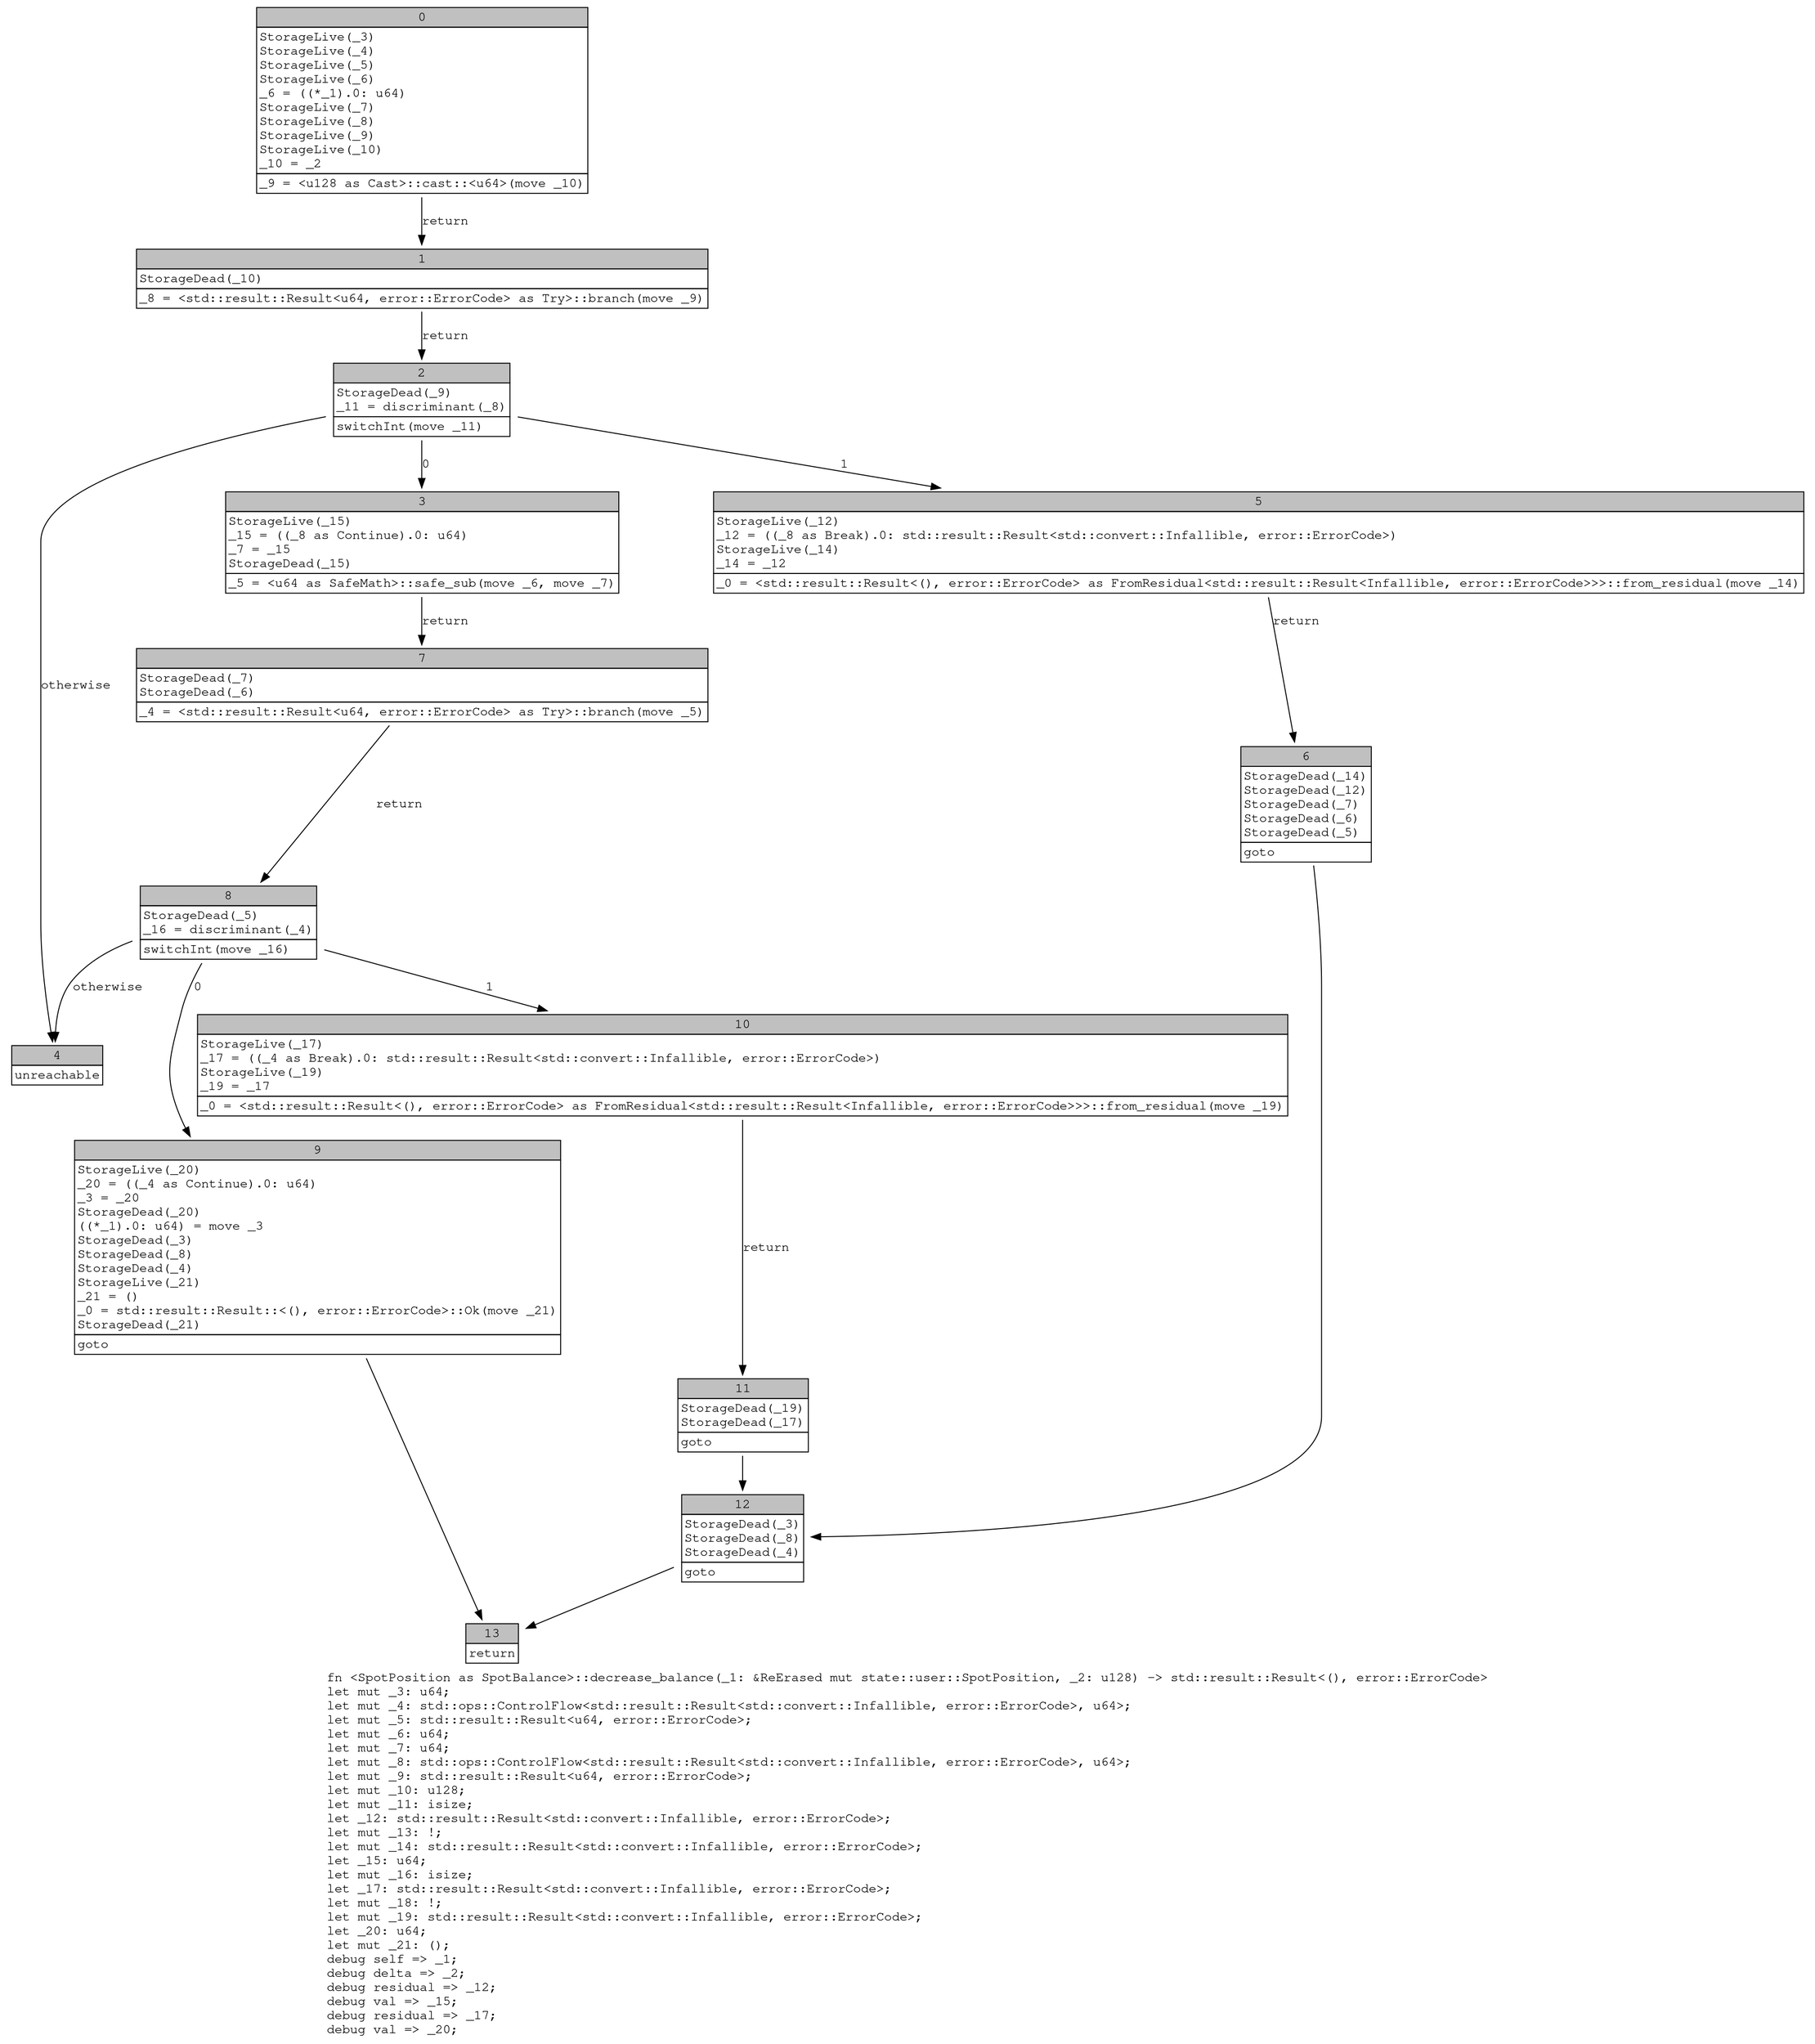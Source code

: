 digraph Mir_0_4335 {
    graph [fontname="Courier, monospace"];
    node [fontname="Courier, monospace"];
    edge [fontname="Courier, monospace"];
    label=<fn &lt;SpotPosition as SpotBalance&gt;::decrease_balance(_1: &amp;ReErased mut state::user::SpotPosition, _2: u128) -&gt; std::result::Result&lt;(), error::ErrorCode&gt;<br align="left"/>let mut _3: u64;<br align="left"/>let mut _4: std::ops::ControlFlow&lt;std::result::Result&lt;std::convert::Infallible, error::ErrorCode&gt;, u64&gt;;<br align="left"/>let mut _5: std::result::Result&lt;u64, error::ErrorCode&gt;;<br align="left"/>let mut _6: u64;<br align="left"/>let mut _7: u64;<br align="left"/>let mut _8: std::ops::ControlFlow&lt;std::result::Result&lt;std::convert::Infallible, error::ErrorCode&gt;, u64&gt;;<br align="left"/>let mut _9: std::result::Result&lt;u64, error::ErrorCode&gt;;<br align="left"/>let mut _10: u128;<br align="left"/>let mut _11: isize;<br align="left"/>let _12: std::result::Result&lt;std::convert::Infallible, error::ErrorCode&gt;;<br align="left"/>let mut _13: !;<br align="left"/>let mut _14: std::result::Result&lt;std::convert::Infallible, error::ErrorCode&gt;;<br align="left"/>let _15: u64;<br align="left"/>let mut _16: isize;<br align="left"/>let _17: std::result::Result&lt;std::convert::Infallible, error::ErrorCode&gt;;<br align="left"/>let mut _18: !;<br align="left"/>let mut _19: std::result::Result&lt;std::convert::Infallible, error::ErrorCode&gt;;<br align="left"/>let _20: u64;<br align="left"/>let mut _21: ();<br align="left"/>debug self =&gt; _1;<br align="left"/>debug delta =&gt; _2;<br align="left"/>debug residual =&gt; _12;<br align="left"/>debug val =&gt; _15;<br align="left"/>debug residual =&gt; _17;<br align="left"/>debug val =&gt; _20;<br align="left"/>>;
    bb0__0_4335 [shape="none", label=<<table border="0" cellborder="1" cellspacing="0"><tr><td bgcolor="gray" align="center" colspan="1">0</td></tr><tr><td align="left" balign="left">StorageLive(_3)<br/>StorageLive(_4)<br/>StorageLive(_5)<br/>StorageLive(_6)<br/>_6 = ((*_1).0: u64)<br/>StorageLive(_7)<br/>StorageLive(_8)<br/>StorageLive(_9)<br/>StorageLive(_10)<br/>_10 = _2<br/></td></tr><tr><td align="left">_9 = &lt;u128 as Cast&gt;::cast::&lt;u64&gt;(move _10)</td></tr></table>>];
    bb1__0_4335 [shape="none", label=<<table border="0" cellborder="1" cellspacing="0"><tr><td bgcolor="gray" align="center" colspan="1">1</td></tr><tr><td align="left" balign="left">StorageDead(_10)<br/></td></tr><tr><td align="left">_8 = &lt;std::result::Result&lt;u64, error::ErrorCode&gt; as Try&gt;::branch(move _9)</td></tr></table>>];
    bb2__0_4335 [shape="none", label=<<table border="0" cellborder="1" cellspacing="0"><tr><td bgcolor="gray" align="center" colspan="1">2</td></tr><tr><td align="left" balign="left">StorageDead(_9)<br/>_11 = discriminant(_8)<br/></td></tr><tr><td align="left">switchInt(move _11)</td></tr></table>>];
    bb3__0_4335 [shape="none", label=<<table border="0" cellborder="1" cellspacing="0"><tr><td bgcolor="gray" align="center" colspan="1">3</td></tr><tr><td align="left" balign="left">StorageLive(_15)<br/>_15 = ((_8 as Continue).0: u64)<br/>_7 = _15<br/>StorageDead(_15)<br/></td></tr><tr><td align="left">_5 = &lt;u64 as SafeMath&gt;::safe_sub(move _6, move _7)</td></tr></table>>];
    bb4__0_4335 [shape="none", label=<<table border="0" cellborder="1" cellspacing="0"><tr><td bgcolor="gray" align="center" colspan="1">4</td></tr><tr><td align="left">unreachable</td></tr></table>>];
    bb5__0_4335 [shape="none", label=<<table border="0" cellborder="1" cellspacing="0"><tr><td bgcolor="gray" align="center" colspan="1">5</td></tr><tr><td align="left" balign="left">StorageLive(_12)<br/>_12 = ((_8 as Break).0: std::result::Result&lt;std::convert::Infallible, error::ErrorCode&gt;)<br/>StorageLive(_14)<br/>_14 = _12<br/></td></tr><tr><td align="left">_0 = &lt;std::result::Result&lt;(), error::ErrorCode&gt; as FromResidual&lt;std::result::Result&lt;Infallible, error::ErrorCode&gt;&gt;&gt;::from_residual(move _14)</td></tr></table>>];
    bb6__0_4335 [shape="none", label=<<table border="0" cellborder="1" cellspacing="0"><tr><td bgcolor="gray" align="center" colspan="1">6</td></tr><tr><td align="left" balign="left">StorageDead(_14)<br/>StorageDead(_12)<br/>StorageDead(_7)<br/>StorageDead(_6)<br/>StorageDead(_5)<br/></td></tr><tr><td align="left">goto</td></tr></table>>];
    bb7__0_4335 [shape="none", label=<<table border="0" cellborder="1" cellspacing="0"><tr><td bgcolor="gray" align="center" colspan="1">7</td></tr><tr><td align="left" balign="left">StorageDead(_7)<br/>StorageDead(_6)<br/></td></tr><tr><td align="left">_4 = &lt;std::result::Result&lt;u64, error::ErrorCode&gt; as Try&gt;::branch(move _5)</td></tr></table>>];
    bb8__0_4335 [shape="none", label=<<table border="0" cellborder="1" cellspacing="0"><tr><td bgcolor="gray" align="center" colspan="1">8</td></tr><tr><td align="left" balign="left">StorageDead(_5)<br/>_16 = discriminant(_4)<br/></td></tr><tr><td align="left">switchInt(move _16)</td></tr></table>>];
    bb9__0_4335 [shape="none", label=<<table border="0" cellborder="1" cellspacing="0"><tr><td bgcolor="gray" align="center" colspan="1">9</td></tr><tr><td align="left" balign="left">StorageLive(_20)<br/>_20 = ((_4 as Continue).0: u64)<br/>_3 = _20<br/>StorageDead(_20)<br/>((*_1).0: u64) = move _3<br/>StorageDead(_3)<br/>StorageDead(_8)<br/>StorageDead(_4)<br/>StorageLive(_21)<br/>_21 = ()<br/>_0 = std::result::Result::&lt;(), error::ErrorCode&gt;::Ok(move _21)<br/>StorageDead(_21)<br/></td></tr><tr><td align="left">goto</td></tr></table>>];
    bb10__0_4335 [shape="none", label=<<table border="0" cellborder="1" cellspacing="0"><tr><td bgcolor="gray" align="center" colspan="1">10</td></tr><tr><td align="left" balign="left">StorageLive(_17)<br/>_17 = ((_4 as Break).0: std::result::Result&lt;std::convert::Infallible, error::ErrorCode&gt;)<br/>StorageLive(_19)<br/>_19 = _17<br/></td></tr><tr><td align="left">_0 = &lt;std::result::Result&lt;(), error::ErrorCode&gt; as FromResidual&lt;std::result::Result&lt;Infallible, error::ErrorCode&gt;&gt;&gt;::from_residual(move _19)</td></tr></table>>];
    bb11__0_4335 [shape="none", label=<<table border="0" cellborder="1" cellspacing="0"><tr><td bgcolor="gray" align="center" colspan="1">11</td></tr><tr><td align="left" balign="left">StorageDead(_19)<br/>StorageDead(_17)<br/></td></tr><tr><td align="left">goto</td></tr></table>>];
    bb12__0_4335 [shape="none", label=<<table border="0" cellborder="1" cellspacing="0"><tr><td bgcolor="gray" align="center" colspan="1">12</td></tr><tr><td align="left" balign="left">StorageDead(_3)<br/>StorageDead(_8)<br/>StorageDead(_4)<br/></td></tr><tr><td align="left">goto</td></tr></table>>];
    bb13__0_4335 [shape="none", label=<<table border="0" cellborder="1" cellspacing="0"><tr><td bgcolor="gray" align="center" colspan="1">13</td></tr><tr><td align="left">return</td></tr></table>>];
    bb0__0_4335 -> bb1__0_4335 [label="return"];
    bb1__0_4335 -> bb2__0_4335 [label="return"];
    bb2__0_4335 -> bb3__0_4335 [label="0"];
    bb2__0_4335 -> bb5__0_4335 [label="1"];
    bb2__0_4335 -> bb4__0_4335 [label="otherwise"];
    bb3__0_4335 -> bb7__0_4335 [label="return"];
    bb5__0_4335 -> bb6__0_4335 [label="return"];
    bb6__0_4335 -> bb12__0_4335 [label=""];
    bb7__0_4335 -> bb8__0_4335 [label="return"];
    bb8__0_4335 -> bb9__0_4335 [label="0"];
    bb8__0_4335 -> bb10__0_4335 [label="1"];
    bb8__0_4335 -> bb4__0_4335 [label="otherwise"];
    bb9__0_4335 -> bb13__0_4335 [label=""];
    bb10__0_4335 -> bb11__0_4335 [label="return"];
    bb11__0_4335 -> bb12__0_4335 [label=""];
    bb12__0_4335 -> bb13__0_4335 [label=""];
}
